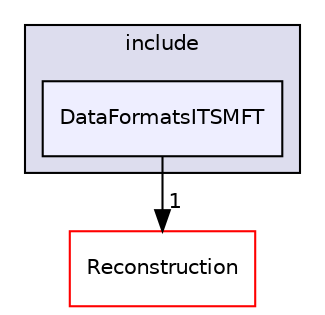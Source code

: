 digraph "/home/travis/build/AliceO2Group/AliceO2/DataFormats/Detectors/ITSMFT/common/include/DataFormatsITSMFT" {
  bgcolor=transparent;
  compound=true
  node [ fontsize="10", fontname="Helvetica"];
  edge [ labelfontsize="10", labelfontname="Helvetica"];
  subgraph clusterdir_90228e13d7e50ca0627558c8e3e745e2 {
    graph [ bgcolor="#ddddee", pencolor="black", label="include" fontname="Helvetica", fontsize="10", URL="dir_90228e13d7e50ca0627558c8e3e745e2.html"]
  dir_574ab9c39fd630a65444236d42c800d1 [shape=box, label="DataFormatsITSMFT", style="filled", fillcolor="#eeeeff", pencolor="black", URL="dir_574ab9c39fd630a65444236d42c800d1.html"];
  }
  dir_d269712cc31e133b892a3b3f6424741a [shape=box label="Reconstruction" color="red" URL="dir_d269712cc31e133b892a3b3f6424741a.html"];
  dir_574ab9c39fd630a65444236d42c800d1->dir_d269712cc31e133b892a3b3f6424741a [headlabel="1", labeldistance=1.5 headhref="dir_000071_000110.html"];
}
